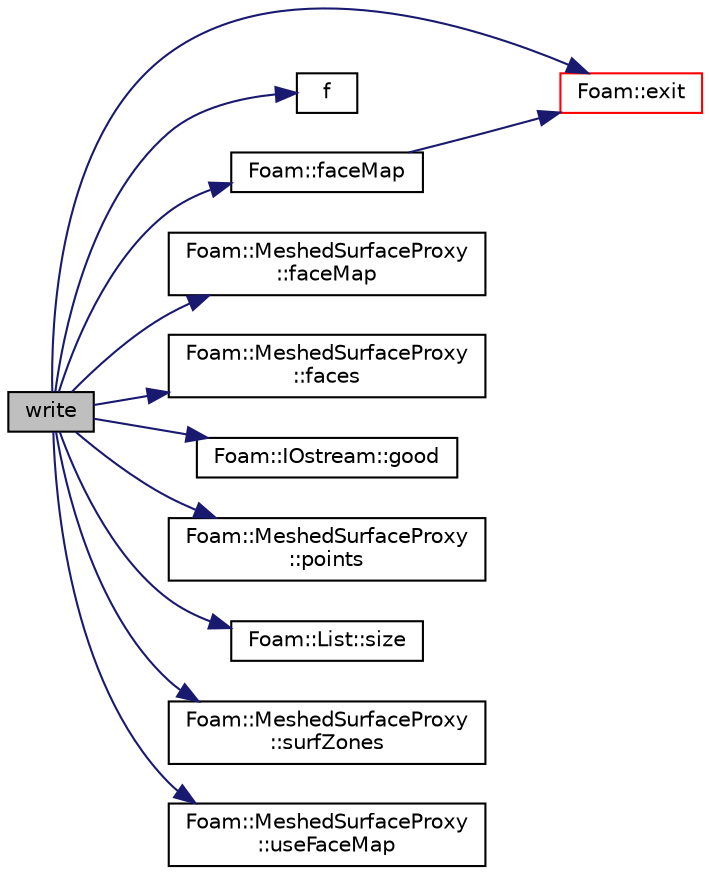 digraph "write"
{
  bgcolor="transparent";
  edge [fontname="Helvetica",fontsize="10",labelfontname="Helvetica",labelfontsize="10"];
  node [fontname="Helvetica",fontsize="10",shape=record];
  rankdir="LR";
  Node1 [label="write",height=0.2,width=0.4,color="black", fillcolor="grey75", style="filled", fontcolor="black"];
  Node1 -> Node2 [color="midnightblue",fontsize="10",style="solid",fontname="Helvetica"];
  Node2 [label="Foam::exit",height=0.2,width=0.4,color="red",URL="$a10675.html#a06ca7250d8e89caf05243ec094843642"];
  Node1 -> Node3 [color="midnightblue",fontsize="10",style="solid",fontname="Helvetica"];
  Node3 [label="f",height=0.2,width=0.4,color="black",URL="$a03883.html#a888be93833ac7a23170555c69c690288"];
  Node1 -> Node4 [color="midnightblue",fontsize="10",style="solid",fontname="Helvetica"];
  Node4 [label="Foam::faceMap",height=0.2,width=0.4,color="black",URL="$a10675.html#aa77215843e964fac259ab06e68d0ee02"];
  Node4 -> Node2 [color="midnightblue",fontsize="10",style="solid",fontname="Helvetica"];
  Node1 -> Node5 [color="midnightblue",fontsize="10",style="solid",fontname="Helvetica"];
  Node5 [label="Foam::MeshedSurfaceProxy\l::faceMap",height=0.2,width=0.4,color="black",URL="$a01456.html#ac1fced05d1292d316fe022b9d873a015",tooltip="Const access to the faceMap, zero-sized when unused. "];
  Node1 -> Node6 [color="midnightblue",fontsize="10",style="solid",fontname="Helvetica"];
  Node6 [label="Foam::MeshedSurfaceProxy\l::faces",height=0.2,width=0.4,color="black",URL="$a01456.html#a24383e354eec6ecd526b67a58e5aa971",tooltip="Return const access to the faces. "];
  Node1 -> Node7 [color="midnightblue",fontsize="10",style="solid",fontname="Helvetica"];
  Node7 [label="Foam::IOstream::good",height=0.2,width=0.4,color="black",URL="$a01177.html#ad2e41c8280b6cdf93d39e1135d2abdf7",tooltip="Return true if next operation might succeed. "];
  Node1 -> Node8 [color="midnightblue",fontsize="10",style="solid",fontname="Helvetica"];
  Node8 [label="Foam::MeshedSurfaceProxy\l::points",height=0.2,width=0.4,color="black",URL="$a01456.html#a73ff9486717e5d8efeb6e9c3f311ad5c",tooltip="Return const access to the points. "];
  Node1 -> Node9 [color="midnightblue",fontsize="10",style="solid",fontname="Helvetica"];
  Node9 [label="Foam::List::size",height=0.2,width=0.4,color="black",URL="$a01355.html#a8a5f6fa29bd4b500caf186f60245b384",tooltip="Override size to be inconsistent with allocated storage. "];
  Node1 -> Node10 [color="midnightblue",fontsize="10",style="solid",fontname="Helvetica"];
  Node10 [label="Foam::MeshedSurfaceProxy\l::surfZones",height=0.2,width=0.4,color="black",URL="$a01456.html#a44f86be906099f268cfff4afa79e085b",tooltip="Const access to the surface zones. "];
  Node1 -> Node11 [color="midnightblue",fontsize="10",style="solid",fontname="Helvetica"];
  Node11 [label="Foam::MeshedSurfaceProxy\l::useFaceMap",height=0.2,width=0.4,color="black",URL="$a01456.html#a661471ceee8717595c9a2007a55e9cd3",tooltip="Use faceMap? "];
}

